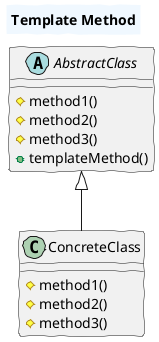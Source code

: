@startuml

skinparam handwritten true
skinparam titleBorderThickness 2
skinparam titleBackgroundColor AliceBlue

title
    Template Method
end title

abstract class AbstractClass{
    # method1()
    # method2()
    # method3()
    + templateMethod()
}

class ConcreteClass extends AbstractClass {

    # method1()
    # method2()
    # method3()

}

@enduml

